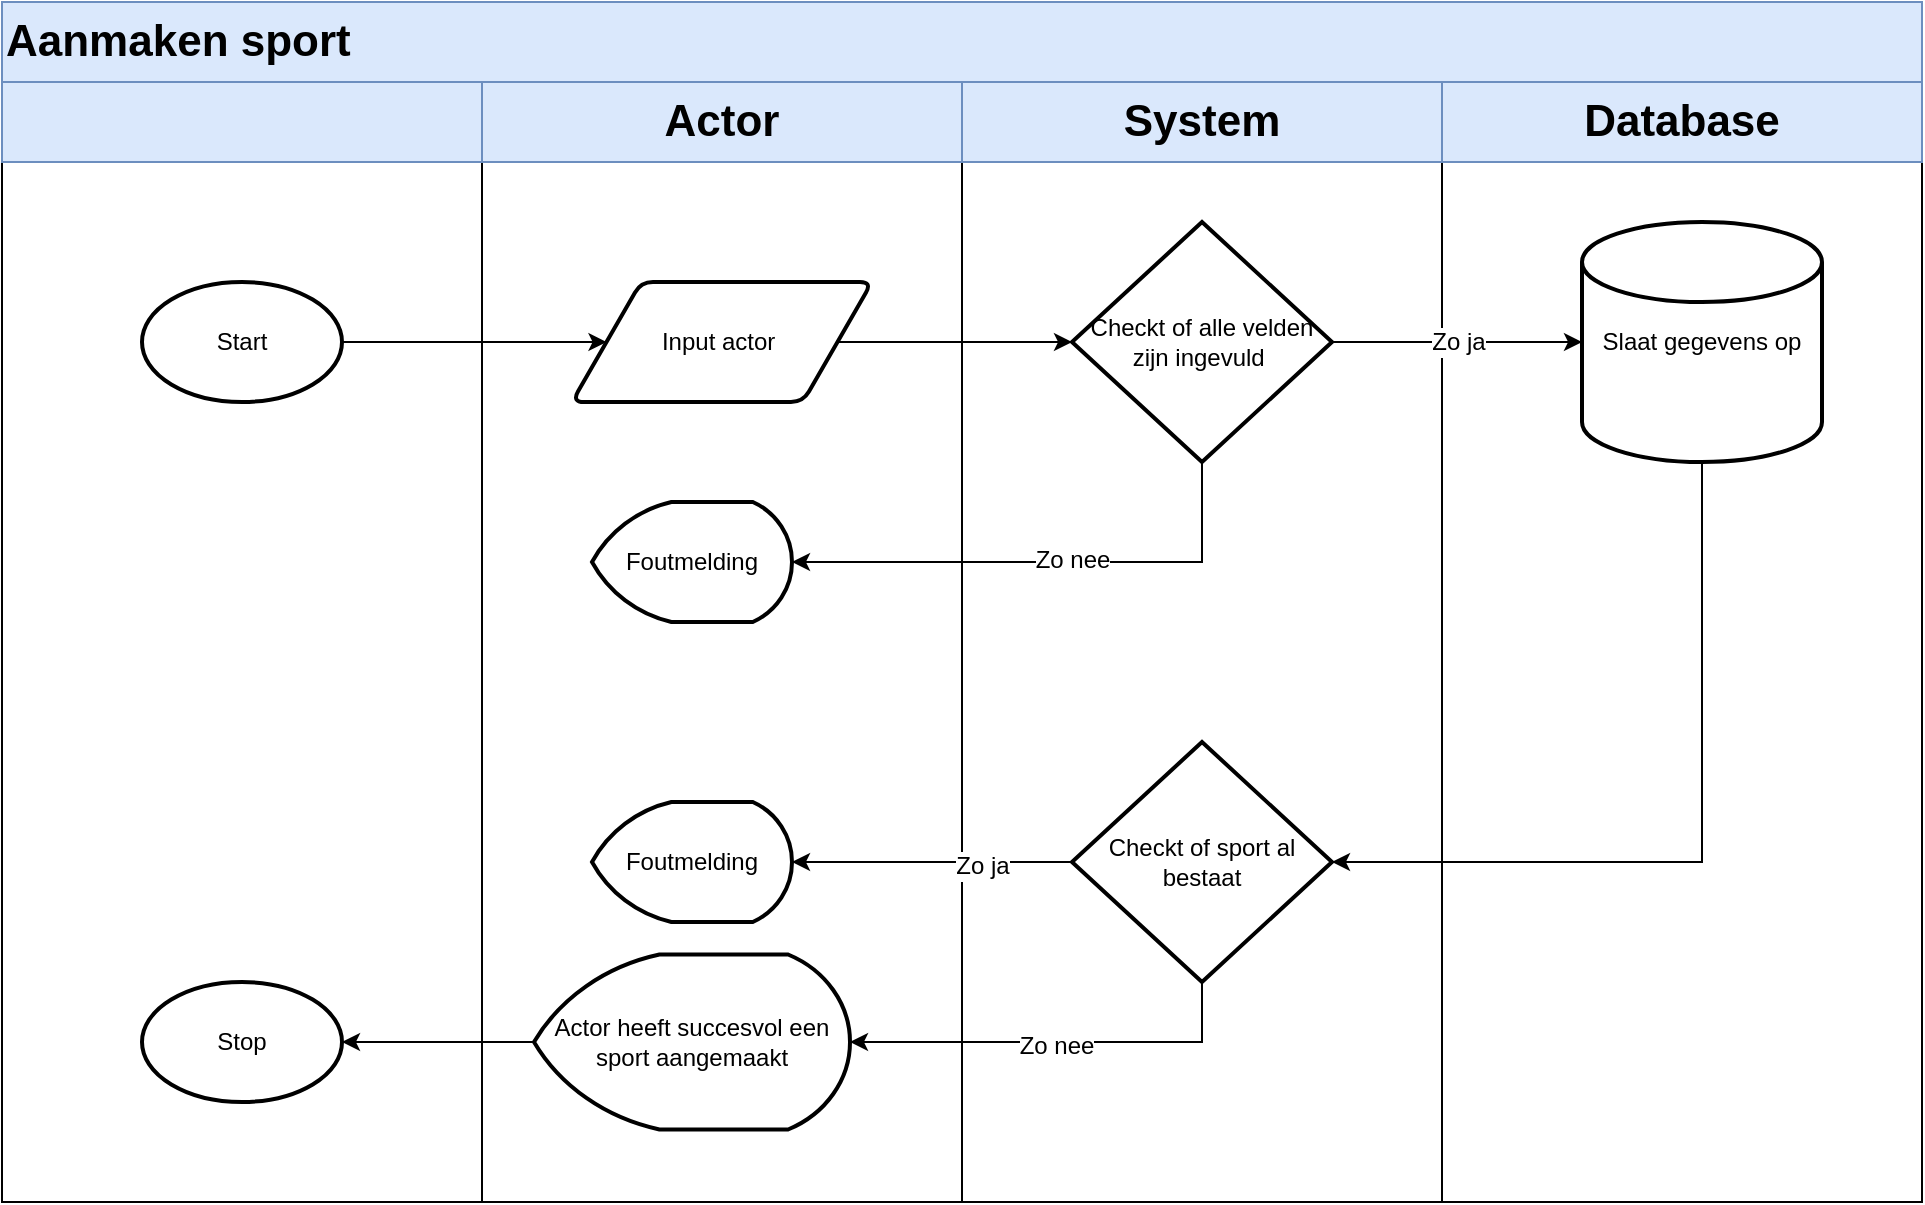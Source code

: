<mxfile version="16.4.0" type="device"><diagram id="5wha3VJ2Y9wwSFBt2fBN" name="Page-1"><mxGraphModel dx="1182" dy="827" grid="1" gridSize="10" guides="1" tooltips="1" connect="1" arrows="1" fold="1" page="1" pageScale="1" pageWidth="850" pageHeight="1100" math="0" shadow="0"><root><mxCell id="0"/><mxCell id="1" parent="0"/><mxCell id="wPvObzL7e-PKHVEwDsZD-1" value="&lt;span style=&quot;color: rgba(0 , 0 , 0 , 0) ; font-family: monospace ; font-size: 0px&quot;&gt;%3CmxGraphModel%3E%3Croot%3E%3CmxCell%20id%3D%220%22%2F%3E%3CmxCell%20id%3D%221%22%20parent%3D%220%22%2F%3E%3CmxCell%20id%3D%222%22%20value%3D%22%22%20style%3D%22rounded%3D0%3BwhiteSpace%3Dwrap%3Bhtml%3D1%3B%22%20vertex%3D%221%22%20parent%3D%221%22%3E%3CmxGeometry%20x%3D%2280%22%20y%3D%22240%22%20width%3D%22240%22%20height%3D%22520%22%20as%3D%22geometry%22%2F%3E%3C%2FmxCell%3E%3C%2Froot%3E%3C%2FmxGraphModel%3E&lt;/span&gt;" style="rounded=0;whiteSpace=wrap;html=1;" parent="1" vertex="1"><mxGeometry x="80" y="240" width="240" height="520" as="geometry"/></mxCell><mxCell id="wPvObzL7e-PKHVEwDsZD-2" value="&lt;span style=&quot;color: rgba(0 , 0 , 0 , 0) ; font-family: monospace ; font-size: 0px&quot;&gt;%3CmxGraphModel%3E%3Croot%3E%3CmxCell%20id%3D%220%22%2F%3E%3CmxCell%20id%3D%221%22%20parent%3D%220%22%2F%3E%3CmxCell%20id%3D%222%22%20value%3D%22%22%20style%3D%22rounded%3D0%3BwhiteSpace%3Dwrap%3Bhtml%3D1%3B%22%20vertex%3D%221%22%20parent%3D%221%22%3E%3CmxGeometry%20x%3D%2280%22%20y%3D%22240%22%20width%3D%22240%22%20height%3D%22520%22%20as%3D%22geometry%22%2F%3E%3C%2FmxCell%3E%3C%2Froot%3E%3C%2FmxGraphModel%3E&lt;/span&gt;" style="rounded=0;whiteSpace=wrap;html=1;" parent="1" vertex="1"><mxGeometry x="320" y="240" width="240" height="520" as="geometry"/></mxCell><mxCell id="wPvObzL7e-PKHVEwDsZD-3" value="&lt;span style=&quot;color: rgba(0 , 0 , 0 , 0) ; font-family: monospace ; font-size: 0px&quot;&gt;%3CmxGraphModel%3E%3Croot%3E%3CmxCell%20id%3D%220%22%2F%3E%3CmxCell%20id%3D%221%22%20parent%3D%220%22%2F%3E%3CmxCell%20id%3D%222%22%20value%3D%22%22%20style%3D%22rounded%3D0%3BwhiteSpace%3Dwrap%3Bhtml%3D1%3B%22%20vertex%3D%221%22%20parent%3D%221%22%3E%3CmxGeometry%20x%3D%2280%22%20y%3D%22240%22%20width%3D%22240%22%20height%3D%22520%22%20as%3D%22geometry%22%2F%3E%3C%2FmxCell%3E%3C%2Froot%3E%3C%2FmxGraphModel%3E&lt;/span&gt;" style="rounded=0;whiteSpace=wrap;html=1;" parent="1" vertex="1"><mxGeometry x="560" y="240" width="240" height="520" as="geometry"/></mxCell><mxCell id="wPvObzL7e-PKHVEwDsZD-4" value="&lt;span style=&quot;color: rgba(0 , 0 , 0 , 0) ; font-family: monospace ; font-size: 0px&quot;&gt;%3CmxGraphModel%3E%3Croot%3E%3CmxCell%20id%3D%220%22%2F%3E%3CmxCell%20id%3D%221%22%20parent%3D%220%22%2F%3E%3CmxCell%20id%3D%222%22%20value%3D%22%22%20style%3D%22rounded%3D0%3BwhiteSpace%3Dwrap%3Bhtml%3D1%3B%22%20vertex%3D%221%22%20parent%3D%221%22%3E%3CmxGeometry%20x%3D%2280%22%20y%3D%22240%22%20width%3D%22240%22%20height%3D%22520%22%20as%3D%22geometry%22%2F%3E%3C%2FmxCell%3E%3C%2Froot%3E%3C%2FmxGraphModel%3E&lt;/span&gt;" style="rounded=0;whiteSpace=wrap;html=1;" parent="1" vertex="1"><mxGeometry x="800" y="240" width="240" height="520" as="geometry"/></mxCell><mxCell id="wPvObzL7e-PKHVEwDsZD-5" value="" style="rounded=0;whiteSpace=wrap;html=1;fillColor=#dae8fc;strokeColor=#6c8ebf;" parent="1" vertex="1"><mxGeometry x="80" y="200" width="960" height="40" as="geometry"/></mxCell><mxCell id="wPvObzL7e-PKHVEwDsZD-6" value="&lt;span style=&quot;font-size: 22px&quot;&gt;&lt;b&gt;Aanmaken sport&lt;/b&gt;&lt;/span&gt;" style="rounded=0;whiteSpace=wrap;html=1;fillColor=#dae8fc;strokeColor=#6c8ebf;align=left;" parent="1" vertex="1"><mxGeometry x="80" y="160" width="960" height="40" as="geometry"/></mxCell><mxCell id="wPvObzL7e-PKHVEwDsZD-7" value="" style="rounded=0;whiteSpace=wrap;html=1;fillColor=#dae8fc;strokeColor=#6c8ebf;" parent="1" vertex="1"><mxGeometry x="80" y="200" width="240" height="40" as="geometry"/></mxCell><mxCell id="wPvObzL7e-PKHVEwDsZD-8" value="&lt;b&gt;&lt;font style=&quot;font-size: 22px&quot;&gt;Actor&lt;/font&gt;&lt;/b&gt;" style="rounded=0;whiteSpace=wrap;html=1;fillColor=#dae8fc;strokeColor=#6c8ebf;" parent="1" vertex="1"><mxGeometry x="320" y="200" width="240" height="40" as="geometry"/></mxCell><mxCell id="wPvObzL7e-PKHVEwDsZD-9" value="&lt;b&gt;&lt;font style=&quot;font-size: 22px&quot;&gt;System&lt;/font&gt;&lt;/b&gt;" style="rounded=0;whiteSpace=wrap;html=1;fillColor=#dae8fc;strokeColor=#6c8ebf;" parent="1" vertex="1"><mxGeometry x="560" y="200" width="240" height="40" as="geometry"/></mxCell><mxCell id="wPvObzL7e-PKHVEwDsZD-14" value="&lt;b&gt;Database&lt;/b&gt;" style="rounded=0;whiteSpace=wrap;html=1;fontSize=22;fillColor=#dae8fc;strokeColor=#6c8ebf;" parent="1" vertex="1"><mxGeometry x="800" y="200" width="240" height="40" as="geometry"/></mxCell><mxCell id="wPvObzL7e-PKHVEwDsZD-22" style="edgeStyle=orthogonalEdgeStyle;rounded=0;orthogonalLoop=1;jettySize=auto;html=1;entryX=0;entryY=0.5;entryDx=0;entryDy=0;fontSize=12;" parent="1" source="wPvObzL7e-PKHVEwDsZD-20" target="wPvObzL7e-PKHVEwDsZD-21" edge="1"><mxGeometry relative="1" as="geometry"/></mxCell><mxCell id="wPvObzL7e-PKHVEwDsZD-20" value="Start" style="strokeWidth=2;html=1;shape=mxgraph.flowchart.start_1;whiteSpace=wrap;fontSize=12;" parent="1" vertex="1"><mxGeometry x="150" y="300" width="100" height="60" as="geometry"/></mxCell><mxCell id="wPvObzL7e-PKHVEwDsZD-24" style="edgeStyle=orthogonalEdgeStyle;rounded=0;orthogonalLoop=1;jettySize=auto;html=1;exitX=1;exitY=0.5;exitDx=0;exitDy=0;fontSize=12;" parent="1" source="wPvObzL7e-PKHVEwDsZD-21" target="wPvObzL7e-PKHVEwDsZD-23" edge="1"><mxGeometry relative="1" as="geometry"/></mxCell><mxCell id="wPvObzL7e-PKHVEwDsZD-21" value="Input actor&amp;nbsp;" style="shape=parallelogram;html=1;strokeWidth=2;perimeter=parallelogramPerimeter;whiteSpace=wrap;rounded=1;arcSize=12;size=0.23;fontSize=12;" parent="1" vertex="1"><mxGeometry x="365" y="300" width="150" height="60" as="geometry"/></mxCell><mxCell id="wPvObzL7e-PKHVEwDsZD-26" value="Zo ja" style="edgeStyle=orthogonalEdgeStyle;rounded=0;orthogonalLoop=1;jettySize=auto;html=1;exitX=1;exitY=0.5;exitDx=0;exitDy=0;exitPerimeter=0;fontSize=12;" parent="1" source="wPvObzL7e-PKHVEwDsZD-23" target="wPvObzL7e-PKHVEwDsZD-25" edge="1"><mxGeometry relative="1" as="geometry"/></mxCell><mxCell id="wPvObzL7e-PKHVEwDsZD-29" style="edgeStyle=orthogonalEdgeStyle;rounded=0;orthogonalLoop=1;jettySize=auto;html=1;exitX=0.5;exitY=1;exitDx=0;exitDy=0;exitPerimeter=0;entryX=1;entryY=0.5;entryDx=0;entryDy=0;entryPerimeter=0;fontSize=12;" parent="1" source="wPvObzL7e-PKHVEwDsZD-23" target="wPvObzL7e-PKHVEwDsZD-27" edge="1"><mxGeometry relative="1" as="geometry"/></mxCell><mxCell id="wPvObzL7e-PKHVEwDsZD-30" value="Zo nee" style="edgeLabel;html=1;align=center;verticalAlign=middle;resizable=0;points=[];fontSize=12;" parent="wPvObzL7e-PKHVEwDsZD-29" vertex="1" connectable="0"><mxGeometry x="-0.098" y="-1" relative="1" as="geometry"><mxPoint as="offset"/></mxGeometry></mxCell><mxCell id="wPvObzL7e-PKHVEwDsZD-23" value="Checkt of alle velden zijn ingevuld&amp;nbsp;" style="strokeWidth=2;html=1;shape=mxgraph.flowchart.decision;whiteSpace=wrap;fontSize=12;" parent="1" vertex="1"><mxGeometry x="615" y="270" width="130" height="120" as="geometry"/></mxCell><mxCell id="wPvObzL7e-PKHVEwDsZD-32" style="edgeStyle=orthogonalEdgeStyle;rounded=0;orthogonalLoop=1;jettySize=auto;html=1;exitX=0.5;exitY=1;exitDx=0;exitDy=0;exitPerimeter=0;fontSize=12;" parent="1" source="wPvObzL7e-PKHVEwDsZD-25" target="wPvObzL7e-PKHVEwDsZD-31" edge="1"><mxGeometry relative="1" as="geometry"><Array as="points"><mxPoint x="930" y="590"/></Array></mxGeometry></mxCell><mxCell id="wPvObzL7e-PKHVEwDsZD-25" value="Slaat gegevens op" style="strokeWidth=2;html=1;shape=mxgraph.flowchart.database;whiteSpace=wrap;fontSize=12;" parent="1" vertex="1"><mxGeometry x="870" y="270" width="120" height="120" as="geometry"/></mxCell><mxCell id="wPvObzL7e-PKHVEwDsZD-27" value="Foutmelding" style="strokeWidth=2;html=1;shape=mxgraph.flowchart.display;whiteSpace=wrap;fontSize=12;" parent="1" vertex="1"><mxGeometry x="375" y="410" width="100" height="60" as="geometry"/></mxCell><mxCell id="wPvObzL7e-PKHVEwDsZD-35" style="edgeStyle=orthogonalEdgeStyle;rounded=0;orthogonalLoop=1;jettySize=auto;html=1;exitX=0;exitY=0.5;exitDx=0;exitDy=0;exitPerimeter=0;fontSize=12;" parent="1" source="wPvObzL7e-PKHVEwDsZD-31" target="wPvObzL7e-PKHVEwDsZD-34" edge="1"><mxGeometry relative="1" as="geometry"/></mxCell><mxCell id="wPvObzL7e-PKHVEwDsZD-42" value="Zo ja" style="edgeLabel;html=1;align=center;verticalAlign=middle;resizable=0;points=[];fontSize=12;" parent="wPvObzL7e-PKHVEwDsZD-35" vertex="1" connectable="0"><mxGeometry x="-0.357" y="2" relative="1" as="geometry"><mxPoint as="offset"/></mxGeometry></mxCell><mxCell id="wPvObzL7e-PKHVEwDsZD-37" style="edgeStyle=orthogonalEdgeStyle;rounded=0;orthogonalLoop=1;jettySize=auto;html=1;exitX=0.5;exitY=1;exitDx=0;exitDy=0;exitPerimeter=0;fontSize=12;" parent="1" source="wPvObzL7e-PKHVEwDsZD-31" target="wPvObzL7e-PKHVEwDsZD-36" edge="1"><mxGeometry relative="1" as="geometry"><Array as="points"><mxPoint x="680" y="680"/></Array></mxGeometry></mxCell><mxCell id="wPvObzL7e-PKHVEwDsZD-41" value="Zo nee" style="edgeLabel;html=1;align=center;verticalAlign=middle;resizable=0;points=[];fontSize=12;" parent="wPvObzL7e-PKHVEwDsZD-37" vertex="1" connectable="0"><mxGeometry y="2" relative="1" as="geometry"><mxPoint as="offset"/></mxGeometry></mxCell><mxCell id="wPvObzL7e-PKHVEwDsZD-31" value="Checkt of sport al bestaat" style="strokeWidth=2;html=1;shape=mxgraph.flowchart.decision;whiteSpace=wrap;fontSize=12;" parent="1" vertex="1"><mxGeometry x="615" y="530" width="130" height="120" as="geometry"/></mxCell><mxCell id="wPvObzL7e-PKHVEwDsZD-34" value="Foutmelding" style="strokeWidth=2;html=1;shape=mxgraph.flowchart.display;whiteSpace=wrap;fontSize=12;" parent="1" vertex="1"><mxGeometry x="375" y="560" width="100" height="60" as="geometry"/></mxCell><mxCell id="wPvObzL7e-PKHVEwDsZD-40" style="edgeStyle=orthogonalEdgeStyle;rounded=0;orthogonalLoop=1;jettySize=auto;html=1;exitX=0;exitY=0.5;exitDx=0;exitDy=0;exitPerimeter=0;fontSize=12;" parent="1" source="wPvObzL7e-PKHVEwDsZD-36" target="wPvObzL7e-PKHVEwDsZD-39" edge="1"><mxGeometry relative="1" as="geometry"/></mxCell><mxCell id="wPvObzL7e-PKHVEwDsZD-36" value="Actor heeft succesvol een sport aangemaakt" style="strokeWidth=2;html=1;shape=mxgraph.flowchart.display;whiteSpace=wrap;fontSize=12;" parent="1" vertex="1"><mxGeometry x="346" y="636.25" width="158" height="87.5" as="geometry"/></mxCell><mxCell id="wPvObzL7e-PKHVEwDsZD-39" value="Stop" style="strokeWidth=2;html=1;shape=mxgraph.flowchart.start_1;whiteSpace=wrap;fontSize=12;" parent="1" vertex="1"><mxGeometry x="150" y="650" width="100" height="60" as="geometry"/></mxCell></root></mxGraphModel></diagram></mxfile>